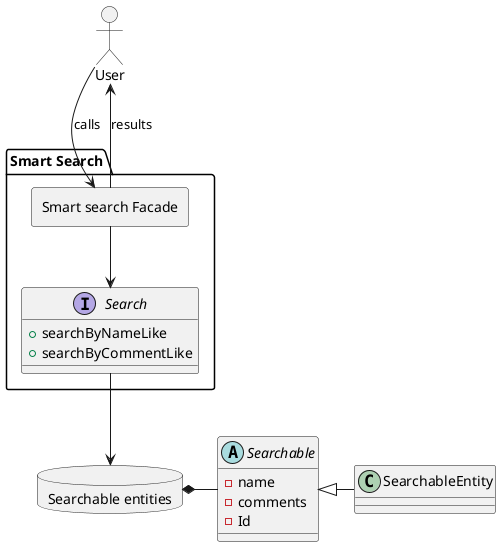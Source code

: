 @startuml
allowmixing

database DB[
  Searchable entities
]
actor User

package "Smart Search" as SSEngine {
  agent "Smart search Facade" as SSFacade
  interface Search {
    + searchByNameLike
    + searchByCommentLike
  }
}

Search --> DB
User --> SSFacade: calls
SSFacade --> User: results
SSFacade --> Search

abstract Searchable {
  - name
  - comments
  - Id
}

class SearchableEntity {
}
DB *- Searchable
Searchable <|- SearchableEntity
@enduml
